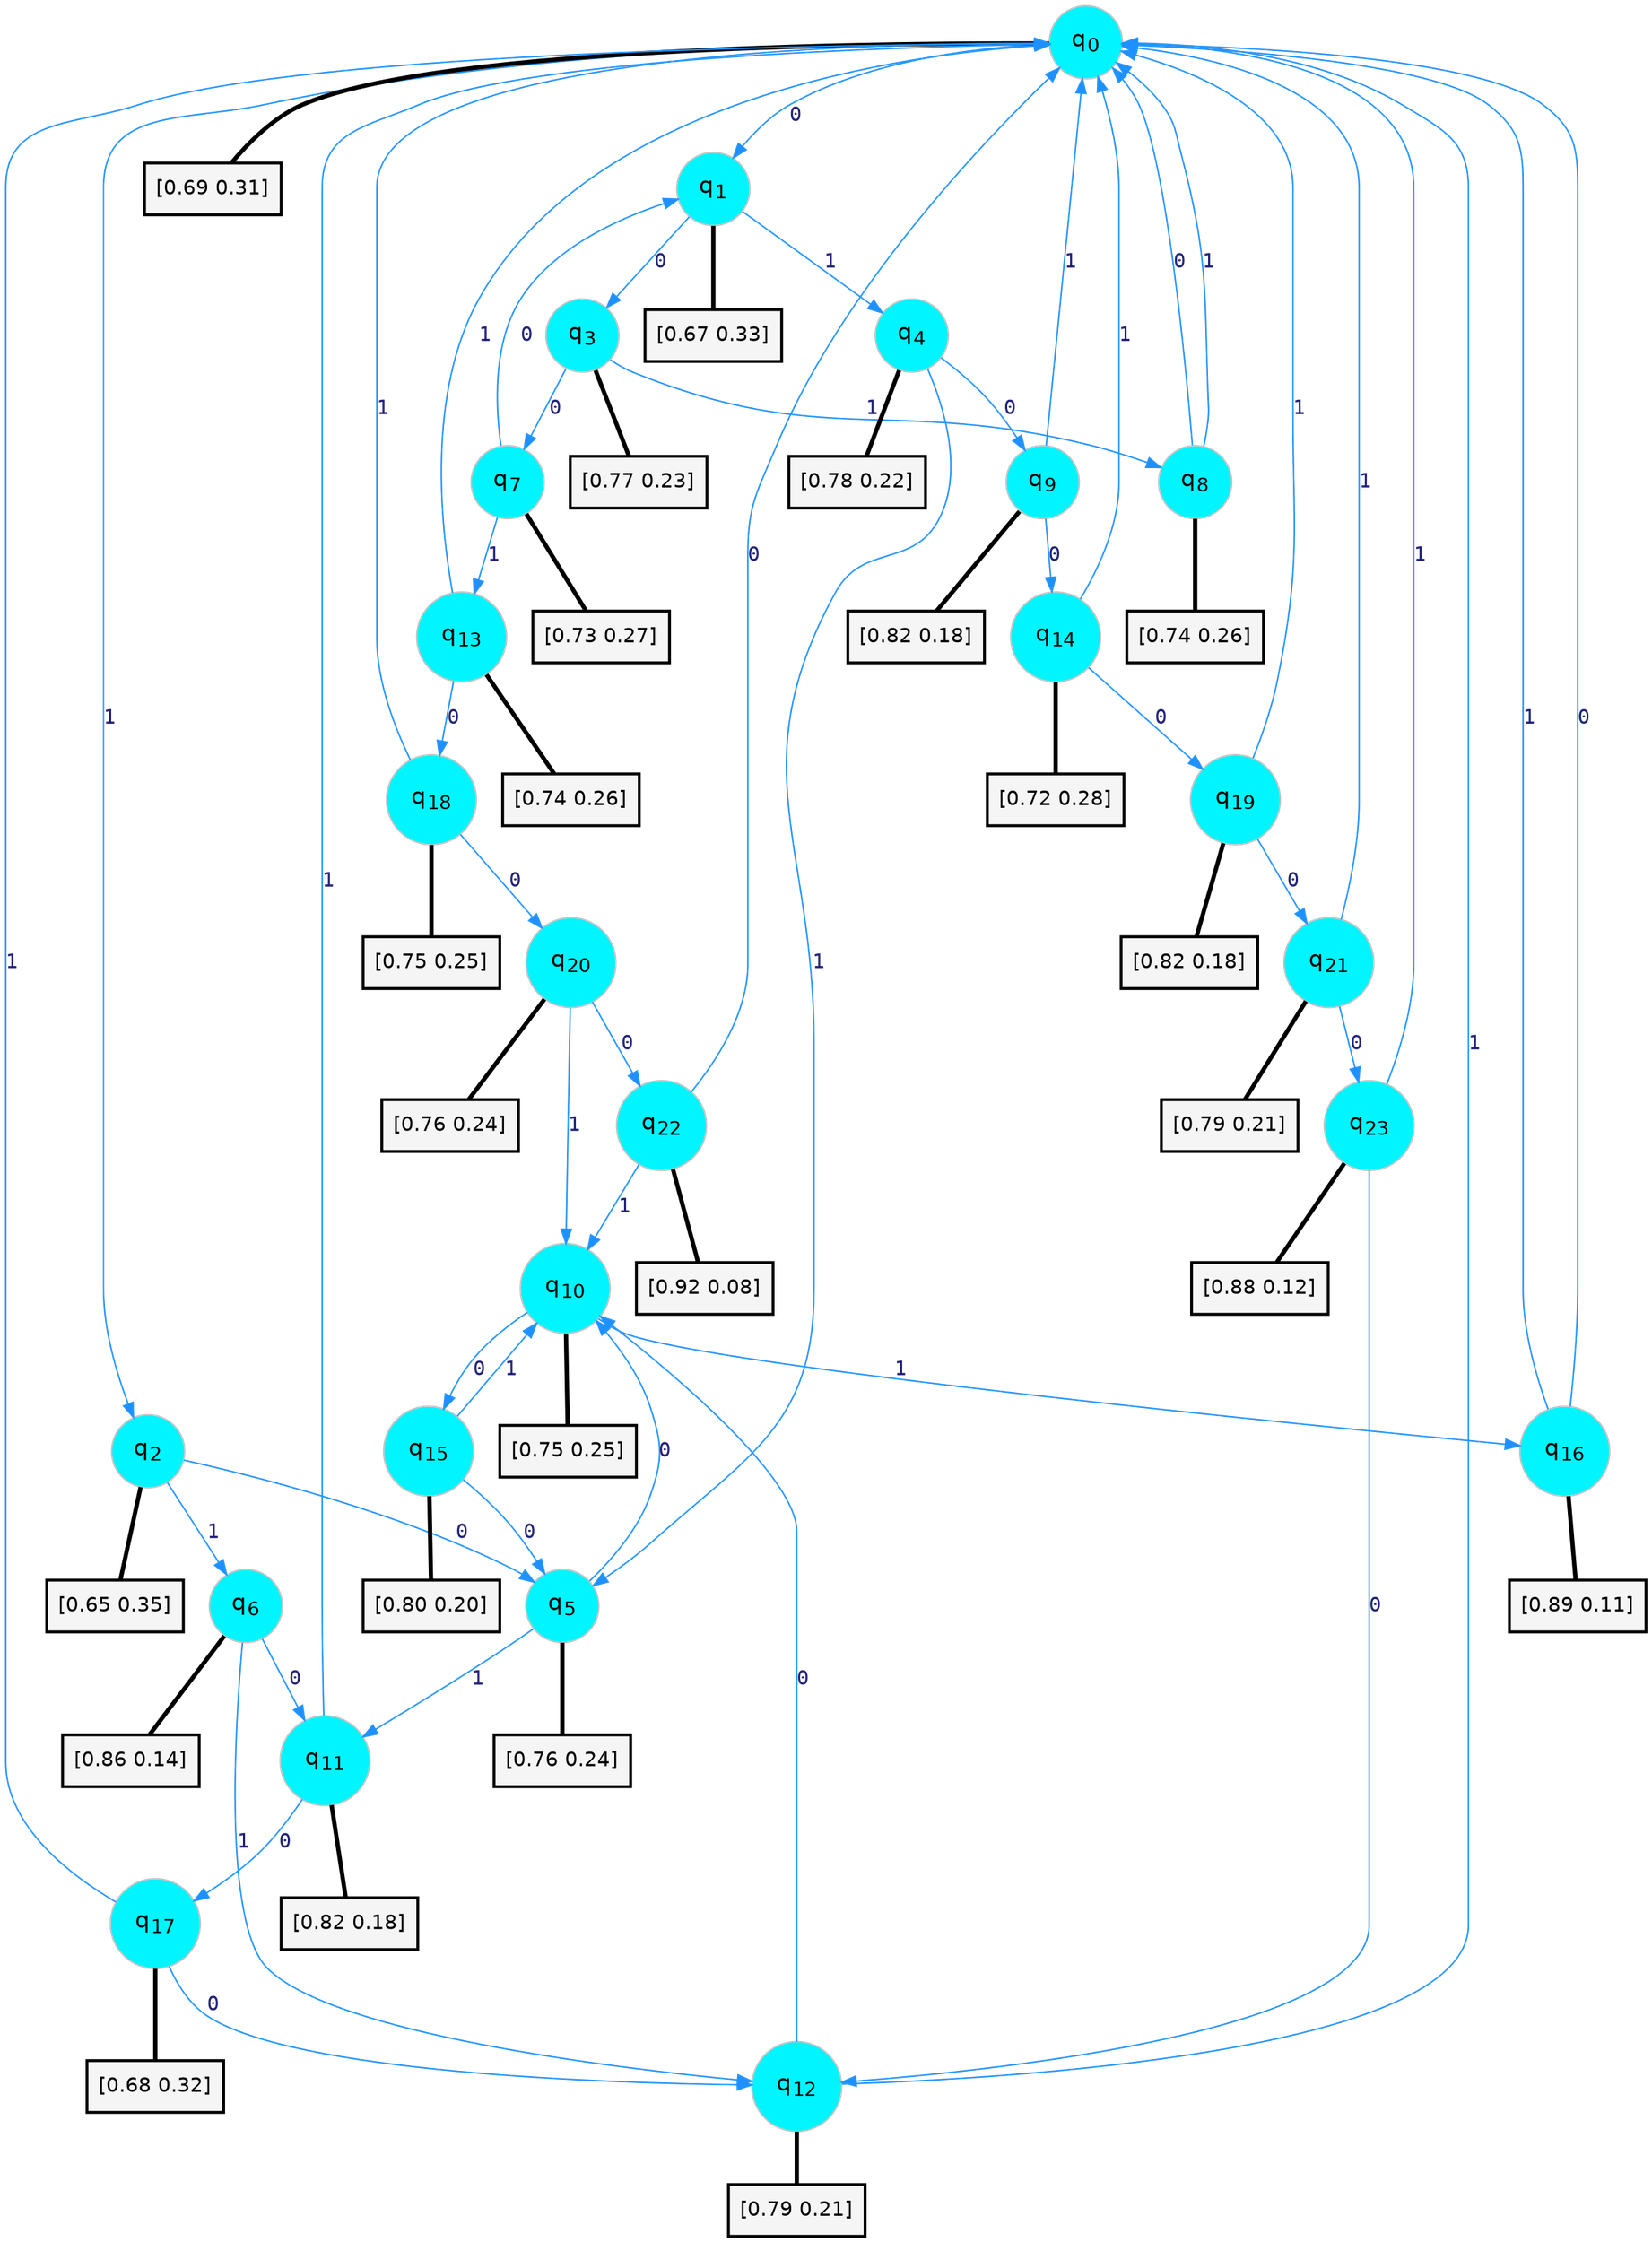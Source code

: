 digraph G {
graph [
bgcolor=transparent, dpi=300, rankdir=TD, size="40,25"];
node [
color=gray, fillcolor=turquoise1, fontcolor=black, fontname=Helvetica, fontsize=16, fontweight=bold, shape=circle, style=filled];
edge [
arrowsize=1, color=dodgerblue1, fontcolor=midnightblue, fontname=courier, fontweight=bold, penwidth=1, style=solid, weight=20];
0[label=<q<SUB>0</SUB>>];
1[label=<q<SUB>1</SUB>>];
2[label=<q<SUB>2</SUB>>];
3[label=<q<SUB>3</SUB>>];
4[label=<q<SUB>4</SUB>>];
5[label=<q<SUB>5</SUB>>];
6[label=<q<SUB>6</SUB>>];
7[label=<q<SUB>7</SUB>>];
8[label=<q<SUB>8</SUB>>];
9[label=<q<SUB>9</SUB>>];
10[label=<q<SUB>10</SUB>>];
11[label=<q<SUB>11</SUB>>];
12[label=<q<SUB>12</SUB>>];
13[label=<q<SUB>13</SUB>>];
14[label=<q<SUB>14</SUB>>];
15[label=<q<SUB>15</SUB>>];
16[label=<q<SUB>16</SUB>>];
17[label=<q<SUB>17</SUB>>];
18[label=<q<SUB>18</SUB>>];
19[label=<q<SUB>19</SUB>>];
20[label=<q<SUB>20</SUB>>];
21[label=<q<SUB>21</SUB>>];
22[label=<q<SUB>22</SUB>>];
23[label=<q<SUB>23</SUB>>];
24[label="[0.69 0.31]", shape=box,fontcolor=black, fontname=Helvetica, fontsize=14, penwidth=2, fillcolor=whitesmoke,color=black];
25[label="[0.67 0.33]", shape=box,fontcolor=black, fontname=Helvetica, fontsize=14, penwidth=2, fillcolor=whitesmoke,color=black];
26[label="[0.65 0.35]", shape=box,fontcolor=black, fontname=Helvetica, fontsize=14, penwidth=2, fillcolor=whitesmoke,color=black];
27[label="[0.77 0.23]", shape=box,fontcolor=black, fontname=Helvetica, fontsize=14, penwidth=2, fillcolor=whitesmoke,color=black];
28[label="[0.78 0.22]", shape=box,fontcolor=black, fontname=Helvetica, fontsize=14, penwidth=2, fillcolor=whitesmoke,color=black];
29[label="[0.76 0.24]", shape=box,fontcolor=black, fontname=Helvetica, fontsize=14, penwidth=2, fillcolor=whitesmoke,color=black];
30[label="[0.86 0.14]", shape=box,fontcolor=black, fontname=Helvetica, fontsize=14, penwidth=2, fillcolor=whitesmoke,color=black];
31[label="[0.73 0.27]", shape=box,fontcolor=black, fontname=Helvetica, fontsize=14, penwidth=2, fillcolor=whitesmoke,color=black];
32[label="[0.74 0.26]", shape=box,fontcolor=black, fontname=Helvetica, fontsize=14, penwidth=2, fillcolor=whitesmoke,color=black];
33[label="[0.82 0.18]", shape=box,fontcolor=black, fontname=Helvetica, fontsize=14, penwidth=2, fillcolor=whitesmoke,color=black];
34[label="[0.75 0.25]", shape=box,fontcolor=black, fontname=Helvetica, fontsize=14, penwidth=2, fillcolor=whitesmoke,color=black];
35[label="[0.82 0.18]", shape=box,fontcolor=black, fontname=Helvetica, fontsize=14, penwidth=2, fillcolor=whitesmoke,color=black];
36[label="[0.79 0.21]", shape=box,fontcolor=black, fontname=Helvetica, fontsize=14, penwidth=2, fillcolor=whitesmoke,color=black];
37[label="[0.74 0.26]", shape=box,fontcolor=black, fontname=Helvetica, fontsize=14, penwidth=2, fillcolor=whitesmoke,color=black];
38[label="[0.72 0.28]", shape=box,fontcolor=black, fontname=Helvetica, fontsize=14, penwidth=2, fillcolor=whitesmoke,color=black];
39[label="[0.80 0.20]", shape=box,fontcolor=black, fontname=Helvetica, fontsize=14, penwidth=2, fillcolor=whitesmoke,color=black];
40[label="[0.89 0.11]", shape=box,fontcolor=black, fontname=Helvetica, fontsize=14, penwidth=2, fillcolor=whitesmoke,color=black];
41[label="[0.68 0.32]", shape=box,fontcolor=black, fontname=Helvetica, fontsize=14, penwidth=2, fillcolor=whitesmoke,color=black];
42[label="[0.75 0.25]", shape=box,fontcolor=black, fontname=Helvetica, fontsize=14, penwidth=2, fillcolor=whitesmoke,color=black];
43[label="[0.82 0.18]", shape=box,fontcolor=black, fontname=Helvetica, fontsize=14, penwidth=2, fillcolor=whitesmoke,color=black];
44[label="[0.76 0.24]", shape=box,fontcolor=black, fontname=Helvetica, fontsize=14, penwidth=2, fillcolor=whitesmoke,color=black];
45[label="[0.79 0.21]", shape=box,fontcolor=black, fontname=Helvetica, fontsize=14, penwidth=2, fillcolor=whitesmoke,color=black];
46[label="[0.92 0.08]", shape=box,fontcolor=black, fontname=Helvetica, fontsize=14, penwidth=2, fillcolor=whitesmoke,color=black];
47[label="[0.88 0.12]", shape=box,fontcolor=black, fontname=Helvetica, fontsize=14, penwidth=2, fillcolor=whitesmoke,color=black];
0->1 [label=0];
0->2 [label=1];
0->24 [arrowhead=none, penwidth=3,color=black];
1->3 [label=0];
1->4 [label=1];
1->25 [arrowhead=none, penwidth=3,color=black];
2->5 [label=0];
2->6 [label=1];
2->26 [arrowhead=none, penwidth=3,color=black];
3->7 [label=0];
3->8 [label=1];
3->27 [arrowhead=none, penwidth=3,color=black];
4->9 [label=0];
4->5 [label=1];
4->28 [arrowhead=none, penwidth=3,color=black];
5->10 [label=0];
5->11 [label=1];
5->29 [arrowhead=none, penwidth=3,color=black];
6->11 [label=0];
6->12 [label=1];
6->30 [arrowhead=none, penwidth=3,color=black];
7->1 [label=0];
7->13 [label=1];
7->31 [arrowhead=none, penwidth=3,color=black];
8->0 [label=0];
8->0 [label=1];
8->32 [arrowhead=none, penwidth=3,color=black];
9->14 [label=0];
9->0 [label=1];
9->33 [arrowhead=none, penwidth=3,color=black];
10->15 [label=0];
10->16 [label=1];
10->34 [arrowhead=none, penwidth=3,color=black];
11->17 [label=0];
11->0 [label=1];
11->35 [arrowhead=none, penwidth=3,color=black];
12->10 [label=0];
12->0 [label=1];
12->36 [arrowhead=none, penwidth=3,color=black];
13->18 [label=0];
13->0 [label=1];
13->37 [arrowhead=none, penwidth=3,color=black];
14->19 [label=0];
14->0 [label=1];
14->38 [arrowhead=none, penwidth=3,color=black];
15->5 [label=0];
15->10 [label=1];
15->39 [arrowhead=none, penwidth=3,color=black];
16->0 [label=0];
16->0 [label=1];
16->40 [arrowhead=none, penwidth=3,color=black];
17->12 [label=0];
17->0 [label=1];
17->41 [arrowhead=none, penwidth=3,color=black];
18->20 [label=0];
18->0 [label=1];
18->42 [arrowhead=none, penwidth=3,color=black];
19->21 [label=0];
19->0 [label=1];
19->43 [arrowhead=none, penwidth=3,color=black];
20->22 [label=0];
20->10 [label=1];
20->44 [arrowhead=none, penwidth=3,color=black];
21->23 [label=0];
21->0 [label=1];
21->45 [arrowhead=none, penwidth=3,color=black];
22->0 [label=0];
22->10 [label=1];
22->46 [arrowhead=none, penwidth=3,color=black];
23->12 [label=0];
23->0 [label=1];
23->47 [arrowhead=none, penwidth=3,color=black];
}
